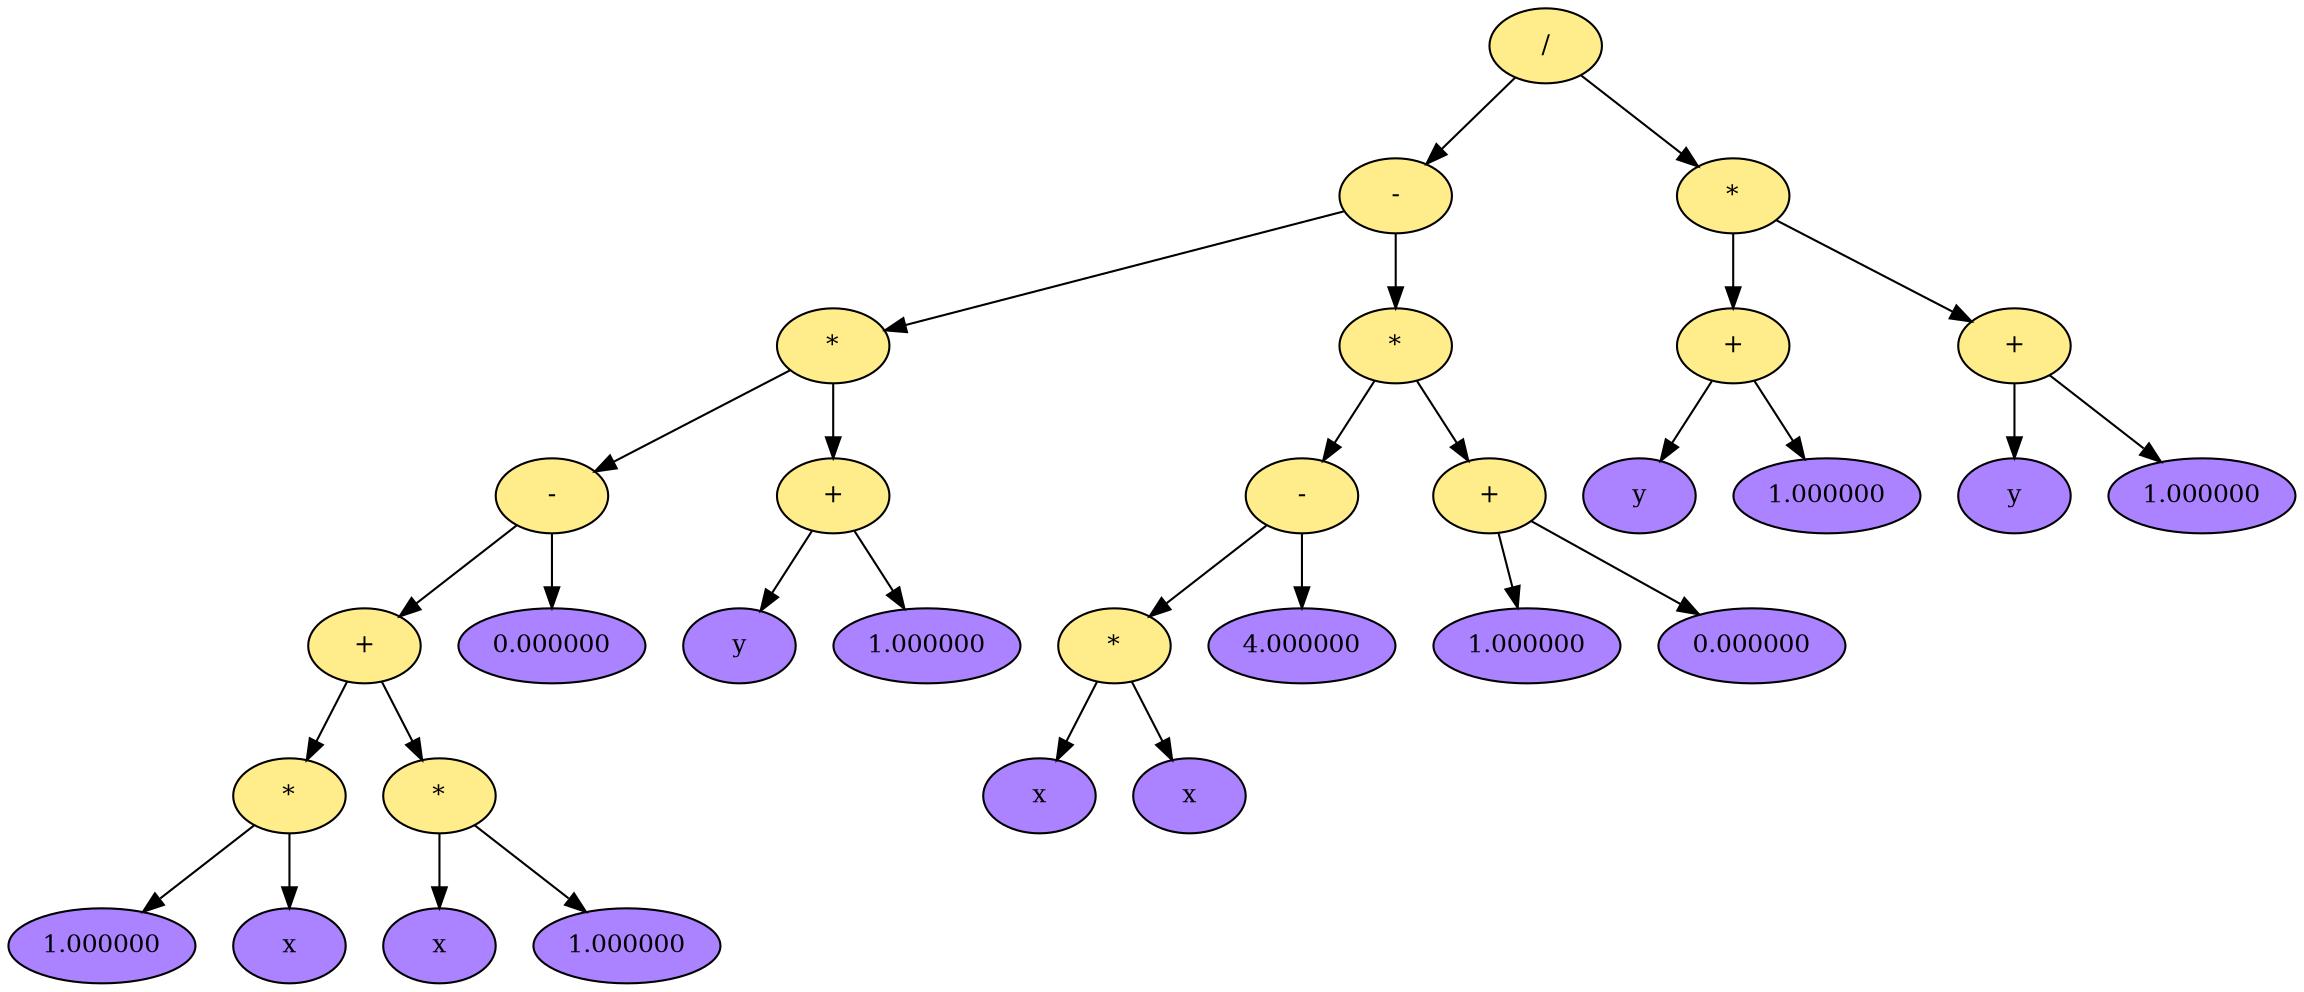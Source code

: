 digraph DIFFTORR
{
	graph [dpi = 200, rankdir = "TB"];

	subgraph TREE
	{
		edge [color = "black"];

		node [shape = "oval", style = "filled", fillcolor = "lightgoldenrod1", fontcolor = "black", fontsize = "12"];
		node_0x7facdac06060 [label = "/"];
		node_0x7facdac06080 [label = "-"];
		node_0x7facdac062d0 [label = "*"];
		node_0x7facdac05fe0 [label = "-"];
		node_0x7facdac05ab0 [label = "+"];
		node_0x7facdac06310 [label = "*"];
		node_0x7facdac05a50 [label = "1.000000", fillcolor = "mediumpurple1" ];
		node_0x7facdac06380 [label = "x", fillcolor = "mediumpurple1" ];
		node_0x7facdac06330 [label = "*"];
		node_0x7facdac06350 [label = "x", fillcolor = "mediumpurple1" ];
		node_0x7facdac05a80 [label = "1.000000", fillcolor = "mediumpurple1" ];
		node_0x7facdac05ad0 [label = "0.000000", fillcolor = "mediumpurple1" ];
		node_0x7facdac06180 [label = "+"];
		node_0x7facdac061a0 [label = "y", fillcolor = "mediumpurple1" ];
		node_0x7facdac061d0 [label = "1.000000", fillcolor = "mediumpurple1" ];
		node_0x7facdac062f0 [label = "*"];
		node_0x7facdac060c0 [label = "-"];
		node_0x7facdac060e0 [label = "*"];
		node_0x7facdac06100 [label = "x", fillcolor = "mediumpurple1" ];
		node_0x7facdac06130 [label = "x", fillcolor = "mediumpurple1" ];
		node_0x7facdac06160 [label = "4.000000", fillcolor = "mediumpurple1" ];
		node_0x7facdac06040 [label = "+"];
		node_0x7facdac06000 [label = "1.000000", fillcolor = "mediumpurple1" ];
		node_0x7facdac06020 [label = "0.000000", fillcolor = "mediumpurple1" ];
		node_0x7facdac060a0 [label = "*"];
		node_0x7facdac061f0 [label = "+"];
		node_0x7facdac06210 [label = "y", fillcolor = "mediumpurple1" ];
		node_0x7facdac06240 [label = "1.000000", fillcolor = "mediumpurple1" ];
		node_0x7facdac06260 [label = "+"];
		node_0x7facdac06280 [label = "y", fillcolor = "mediumpurple1" ];
		node_0x7facdac062b0 [label = "1.000000", fillcolor = "mediumpurple1" ];

		node_0x7facdac06060 -> node_0x7facdac06080;
		node_0x7facdac06080 -> node_0x7facdac062d0;
		node_0x7facdac062d0 -> node_0x7facdac05fe0;
		node_0x7facdac05fe0 -> node_0x7facdac05ab0;
		node_0x7facdac05ab0 -> node_0x7facdac06310;
		node_0x7facdac06310 -> node_0x7facdac05a50;
		node_0x7facdac06310 -> node_0x7facdac06380;
		node_0x7facdac05ab0 -> node_0x7facdac06330;
		node_0x7facdac06330 -> node_0x7facdac06350;
		node_0x7facdac06330 -> node_0x7facdac05a80;
		node_0x7facdac05fe0 -> node_0x7facdac05ad0;
		node_0x7facdac062d0 -> node_0x7facdac06180;
		node_0x7facdac06180 -> node_0x7facdac061a0;
		node_0x7facdac06180 -> node_0x7facdac061d0;
		node_0x7facdac06080 -> node_0x7facdac062f0;
		node_0x7facdac062f0 -> node_0x7facdac060c0;
		node_0x7facdac060c0 -> node_0x7facdac060e0;
		node_0x7facdac060e0 -> node_0x7facdac06100;
		node_0x7facdac060e0 -> node_0x7facdac06130;
		node_0x7facdac060c0 -> node_0x7facdac06160;
		node_0x7facdac062f0 -> node_0x7facdac06040;
		node_0x7facdac06040 -> node_0x7facdac06000;
		node_0x7facdac06040 -> node_0x7facdac06020;
		node_0x7facdac06060 -> node_0x7facdac060a0;
		node_0x7facdac060a0 -> node_0x7facdac061f0;
		node_0x7facdac061f0 -> node_0x7facdac06210;
		node_0x7facdac061f0 -> node_0x7facdac06240;
		node_0x7facdac060a0 -> node_0x7facdac06260;
		node_0x7facdac06260 -> node_0x7facdac06280;
		node_0x7facdac06260 -> node_0x7facdac062b0;
	}
}
